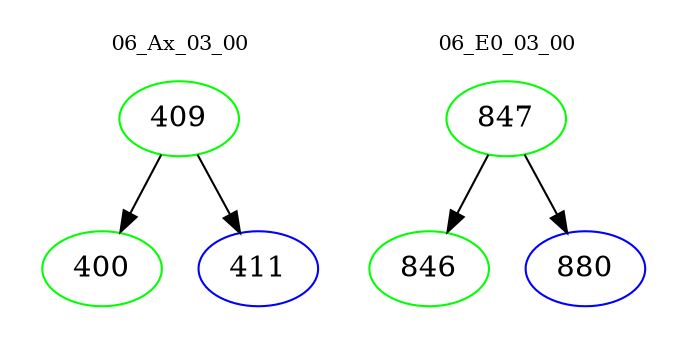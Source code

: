 digraph{
subgraph cluster_0 {
color = white
label = "06_Ax_03_00";
fontsize=10;
T0_409 [label="409", color="green"]
T0_409 -> T0_400 [color="black"]
T0_400 [label="400", color="green"]
T0_409 -> T0_411 [color="black"]
T0_411 [label="411", color="blue"]
}
subgraph cluster_1 {
color = white
label = "06_E0_03_00";
fontsize=10;
T1_847 [label="847", color="green"]
T1_847 -> T1_846 [color="black"]
T1_846 [label="846", color="green"]
T1_847 -> T1_880 [color="black"]
T1_880 [label="880", color="blue"]
}
}

